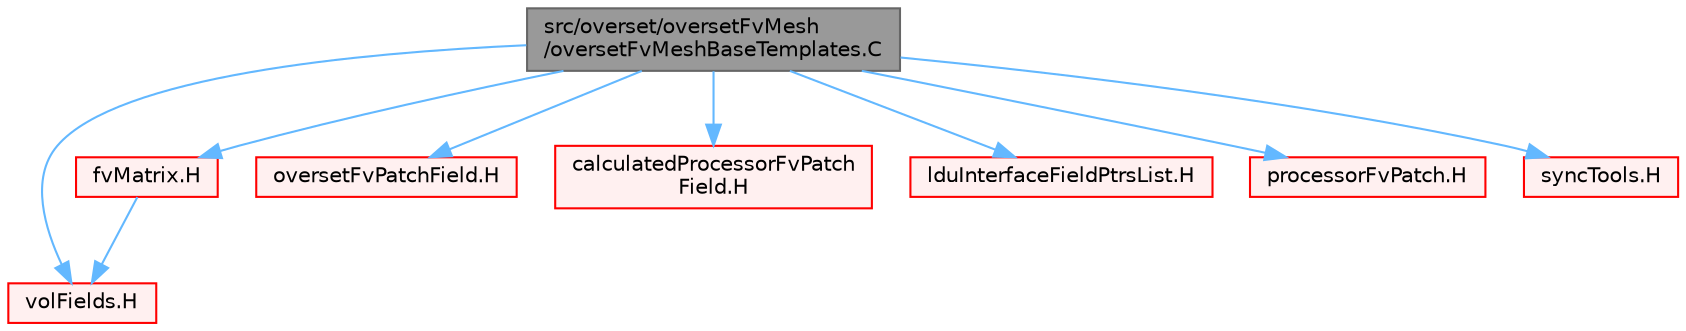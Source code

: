digraph "src/overset/oversetFvMesh/oversetFvMeshBaseTemplates.C"
{
 // LATEX_PDF_SIZE
  bgcolor="transparent";
  edge [fontname=Helvetica,fontsize=10,labelfontname=Helvetica,labelfontsize=10];
  node [fontname=Helvetica,fontsize=10,shape=box,height=0.2,width=0.4];
  Node1 [id="Node000001",label="src/overset/oversetFvMesh\l/oversetFvMeshBaseTemplates.C",height=0.2,width=0.4,color="gray40", fillcolor="grey60", style="filled", fontcolor="black",tooltip=" "];
  Node1 -> Node2 [id="edge1_Node000001_Node000002",color="steelblue1",style="solid",tooltip=" "];
  Node2 [id="Node000002",label="volFields.H",height=0.2,width=0.4,color="red", fillcolor="#FFF0F0", style="filled",URL="$volFields_8H.html",tooltip=" "];
  Node1 -> Node379 [id="edge2_Node000001_Node000379",color="steelblue1",style="solid",tooltip=" "];
  Node379 [id="Node000379",label="fvMatrix.H",height=0.2,width=0.4,color="red", fillcolor="#FFF0F0", style="filled",URL="$fvMatrix_8H.html",tooltip=" "];
  Node379 -> Node2 [id="edge3_Node000379_Node000002",color="steelblue1",style="solid",tooltip=" "];
  Node1 -> Node394 [id="edge4_Node000001_Node000394",color="steelblue1",style="solid",tooltip=" "];
  Node394 [id="Node000394",label="oversetFvPatchField.H",height=0.2,width=0.4,color="red", fillcolor="#FFF0F0", style="filled",URL="$oversetFvPatchField_8H.html",tooltip=" "];
  Node1 -> Node407 [id="edge5_Node000001_Node000407",color="steelblue1",style="solid",tooltip=" "];
  Node407 [id="Node000407",label="calculatedProcessorFvPatch\lField.H",height=0.2,width=0.4,color="red", fillcolor="#FFF0F0", style="filled",URL="$calculatedProcessorFvPatchField_8H.html",tooltip=" "];
  Node1 -> Node235 [id="edge6_Node000001_Node000235",color="steelblue1",style="solid",tooltip=" "];
  Node235 [id="Node000235",label="lduInterfaceFieldPtrsList.H",height=0.2,width=0.4,color="red", fillcolor="#FFF0F0", style="filled",URL="$lduInterfaceFieldPtrsList_8H.html",tooltip=" "];
  Node1 -> Node414 [id="edge7_Node000001_Node000414",color="steelblue1",style="solid",tooltip=" "];
  Node414 [id="Node000414",label="processorFvPatch.H",height=0.2,width=0.4,color="red", fillcolor="#FFF0F0", style="filled",URL="$processorFvPatch_8H.html",tooltip=" "];
  Node1 -> Node416 [id="edge8_Node000001_Node000416",color="steelblue1",style="solid",tooltip=" "];
  Node416 [id="Node000416",label="syncTools.H",height=0.2,width=0.4,color="red", fillcolor="#FFF0F0", style="filled",URL="$syncTools_8H.html",tooltip=" "];
}
